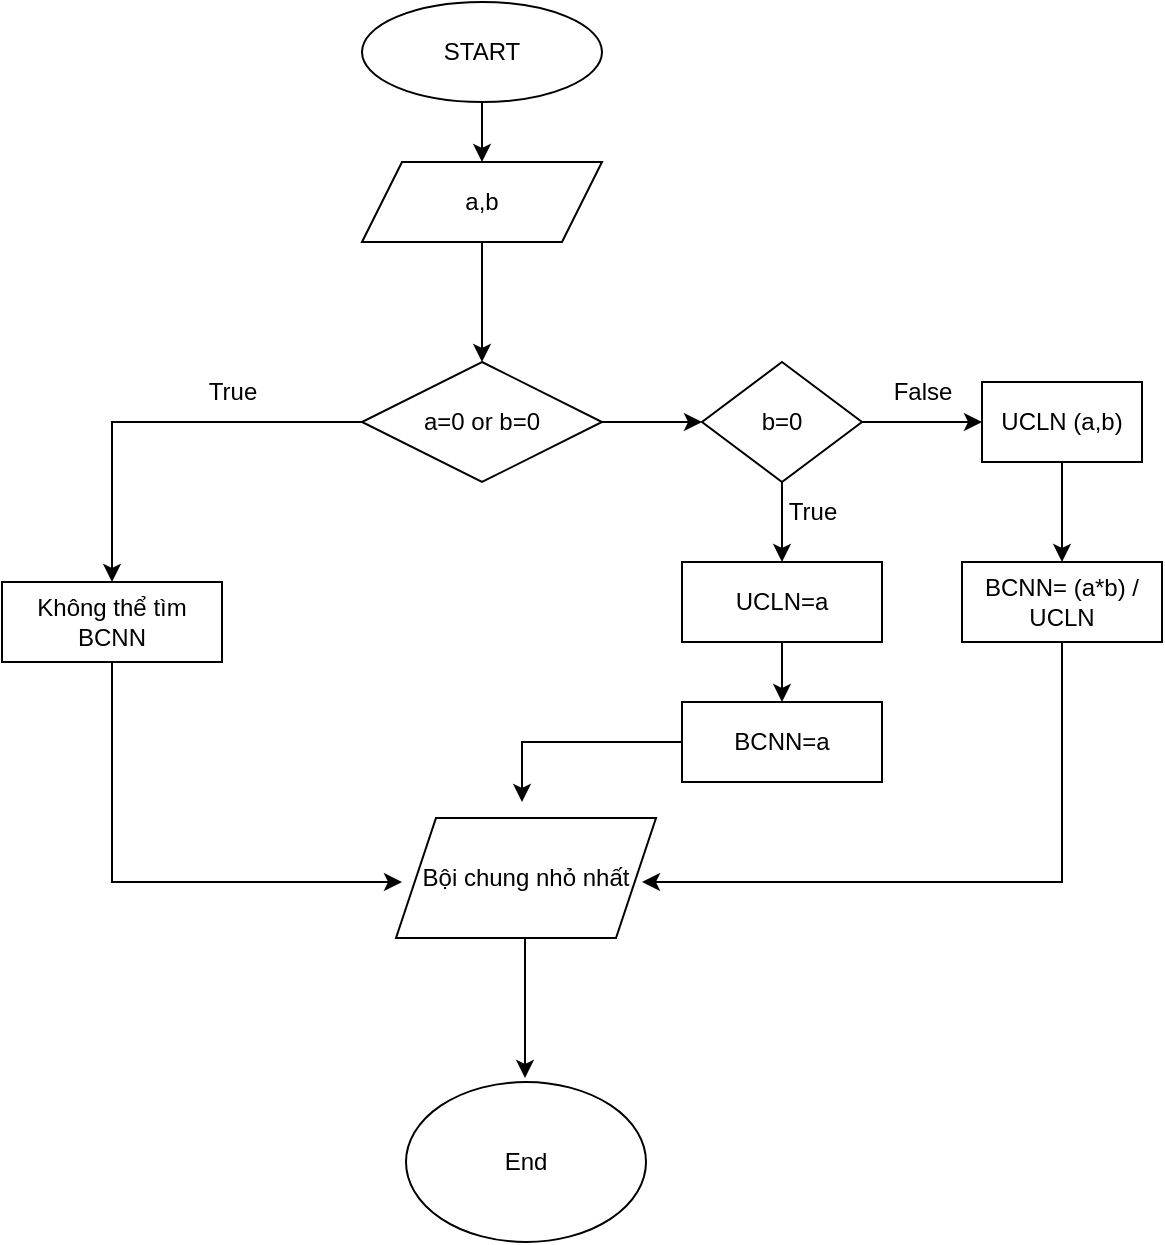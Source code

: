 <mxfile version="22.0.3" type="device">
  <diagram name="Page-1" id="W__htE5eKf2Rmj8Rvah2">
    <mxGraphModel dx="1036" dy="614" grid="1" gridSize="10" guides="1" tooltips="1" connect="1" arrows="1" fold="1" page="1" pageScale="1" pageWidth="850" pageHeight="1100" math="0" shadow="0">
      <root>
        <mxCell id="0" />
        <mxCell id="1" parent="0" />
        <mxCell id="TgVUmYHg9kqFG6j3yDWw-1" value="START" style="ellipse;whiteSpace=wrap;html=1;" parent="1" vertex="1">
          <mxGeometry x="340" y="80" width="120" height="50" as="geometry" />
        </mxCell>
        <mxCell id="TgVUmYHg9kqFG6j3yDWw-2" value="" style="endArrow=classic;html=1;rounded=0;exitX=0.5;exitY=1;exitDx=0;exitDy=0;" parent="1" source="TgVUmYHg9kqFG6j3yDWw-1" target="TgVUmYHg9kqFG6j3yDWw-3" edge="1">
          <mxGeometry width="50" height="50" relative="1" as="geometry">
            <mxPoint x="400" y="340" as="sourcePoint" />
            <mxPoint x="400" y="170" as="targetPoint" />
          </mxGeometry>
        </mxCell>
        <mxCell id="TgVUmYHg9kqFG6j3yDWw-3" value="a,b" style="shape=parallelogram;perimeter=parallelogramPerimeter;whiteSpace=wrap;html=1;fixedSize=1;" parent="1" vertex="1">
          <mxGeometry x="340" y="160" width="120" height="40" as="geometry" />
        </mxCell>
        <mxCell id="TgVUmYHg9kqFG6j3yDWw-9" style="edgeStyle=orthogonalEdgeStyle;rounded=0;orthogonalLoop=1;jettySize=auto;html=1;exitX=0;exitY=0.5;exitDx=0;exitDy=0;entryX=0.5;entryY=0;entryDx=0;entryDy=0;" parent="1" source="TgVUmYHg9kqFG6j3yDWw-4" target="TgVUmYHg9kqFG6j3yDWw-6" edge="1">
          <mxGeometry relative="1" as="geometry">
            <mxPoint x="400" y="340" as="targetPoint" />
          </mxGeometry>
        </mxCell>
        <mxCell id="TgVUmYHg9kqFG6j3yDWw-4" value="a=0 or b=0" style="rhombus;whiteSpace=wrap;html=1;" parent="1" vertex="1">
          <mxGeometry x="340" y="260" width="120" height="60" as="geometry" />
        </mxCell>
        <mxCell id="TgVUmYHg9kqFG6j3yDWw-5" value="" style="endArrow=classic;html=1;rounded=0;exitX=0.5;exitY=1;exitDx=0;exitDy=0;" parent="1" source="TgVUmYHg9kqFG6j3yDWw-3" target="TgVUmYHg9kqFG6j3yDWw-4" edge="1">
          <mxGeometry width="50" height="50" relative="1" as="geometry">
            <mxPoint x="380" y="320" as="sourcePoint" />
            <mxPoint x="430" y="270" as="targetPoint" />
          </mxGeometry>
        </mxCell>
        <mxCell id="TgVUmYHg9kqFG6j3yDWw-6" value="Không thể tìm BCNN" style="rounded=0;whiteSpace=wrap;html=1;" parent="1" vertex="1">
          <mxGeometry x="160" y="370" width="110" height="40" as="geometry" />
        </mxCell>
        <mxCell id="TgVUmYHg9kqFG6j3yDWw-13" value="True" style="text;html=1;align=center;verticalAlign=middle;resizable=0;points=[];autosize=1;strokeColor=none;fillColor=none;" parent="1" vertex="1">
          <mxGeometry x="250" y="260" width="50" height="30" as="geometry" />
        </mxCell>
        <mxCell id="TgVUmYHg9kqFG6j3yDWw-28" style="edgeStyle=orthogonalEdgeStyle;rounded=0;orthogonalLoop=1;jettySize=auto;html=1;exitX=1;exitY=0.5;exitDx=0;exitDy=0;entryX=0;entryY=0.5;entryDx=0;entryDy=0;" parent="1" source="TgVUmYHg9kqFG6j3yDWw-15" target="TgVUmYHg9kqFG6j3yDWw-27" edge="1">
          <mxGeometry relative="1" as="geometry" />
        </mxCell>
        <mxCell id="TgVUmYHg9kqFG6j3yDWw-15" value="b=0" style="rhombus;whiteSpace=wrap;html=1;" parent="1" vertex="1">
          <mxGeometry x="510" y="260" width="80" height="60" as="geometry" />
        </mxCell>
        <mxCell id="TgVUmYHg9kqFG6j3yDWw-16" value="" style="endArrow=classic;html=1;rounded=0;exitX=1;exitY=0.5;exitDx=0;exitDy=0;" parent="1" source="TgVUmYHg9kqFG6j3yDWw-4" edge="1">
          <mxGeometry width="50" height="50" relative="1" as="geometry">
            <mxPoint x="400" y="340" as="sourcePoint" />
            <mxPoint x="510" y="290" as="targetPoint" />
          </mxGeometry>
        </mxCell>
        <mxCell id="TgVUmYHg9kqFG6j3yDWw-17" value="" style="endArrow=classic;html=1;rounded=0;exitX=0.5;exitY=1;exitDx=0;exitDy=0;" parent="1" source="TgVUmYHg9kqFG6j3yDWw-15" target="TgVUmYHg9kqFG6j3yDWw-18" edge="1">
          <mxGeometry width="50" height="50" relative="1" as="geometry">
            <mxPoint x="400" y="340" as="sourcePoint" />
            <mxPoint x="620" y="290" as="targetPoint" />
          </mxGeometry>
        </mxCell>
        <mxCell id="TgVUmYHg9kqFG6j3yDWw-18" value="UCLN=a" style="rounded=0;whiteSpace=wrap;html=1;" parent="1" vertex="1">
          <mxGeometry x="500" y="360" width="100" height="40" as="geometry" />
        </mxCell>
        <mxCell id="TgVUmYHg9kqFG6j3yDWw-19" value="BCNN=a" style="rounded=0;whiteSpace=wrap;html=1;" parent="1" vertex="1">
          <mxGeometry x="500" y="430" width="100" height="40" as="geometry" />
        </mxCell>
        <mxCell id="TgVUmYHg9kqFG6j3yDWw-22" value="" style="endArrow=classic;html=1;rounded=0;exitX=0;exitY=0.5;exitDx=0;exitDy=0;" parent="1" source="TgVUmYHg9kqFG6j3yDWw-19" edge="1">
          <mxGeometry width="50" height="50" relative="1" as="geometry">
            <mxPoint x="610" y="480" as="sourcePoint" />
            <mxPoint x="420" y="480" as="targetPoint" />
            <Array as="points">
              <mxPoint x="420" y="450" />
            </Array>
          </mxGeometry>
        </mxCell>
        <mxCell id="TgVUmYHg9kqFG6j3yDWw-23" value="" style="endArrow=classic;html=1;rounded=0;entryX=0;entryY=0.5;entryDx=0;entryDy=0;exitX=0.5;exitY=1;exitDx=0;exitDy=0;" parent="1" source="TgVUmYHg9kqFG6j3yDWw-6" edge="1">
          <mxGeometry width="50" height="50" relative="1" as="geometry">
            <mxPoint x="200" y="470" as="sourcePoint" />
            <mxPoint x="360" y="520" as="targetPoint" />
            <Array as="points">
              <mxPoint x="215" y="520" />
            </Array>
          </mxGeometry>
        </mxCell>
        <mxCell id="TgVUmYHg9kqFG6j3yDWw-24" value="" style="endArrow=classic;html=1;rounded=0;entryX=0.5;entryY=0;entryDx=0;entryDy=0;exitX=0.5;exitY=1;exitDx=0;exitDy=0;" parent="1" source="TgVUmYHg9kqFG6j3yDWw-18" target="TgVUmYHg9kqFG6j3yDWw-19" edge="1">
          <mxGeometry width="50" height="50" relative="1" as="geometry">
            <mxPoint x="640" y="410" as="sourcePoint" />
            <mxPoint x="690" y="360" as="targetPoint" />
          </mxGeometry>
        </mxCell>
        <mxCell id="TgVUmYHg9kqFG6j3yDWw-26" value="True" style="text;html=1;align=center;verticalAlign=middle;resizable=0;points=[];autosize=1;strokeColor=none;fillColor=none;" parent="1" vertex="1">
          <mxGeometry x="540" y="320" width="50" height="30" as="geometry" />
        </mxCell>
        <mxCell id="TgVUmYHg9kqFG6j3yDWw-31" style="edgeStyle=orthogonalEdgeStyle;rounded=0;orthogonalLoop=1;jettySize=auto;html=1;exitX=0.5;exitY=1;exitDx=0;exitDy=0;entryX=0.5;entryY=0;entryDx=0;entryDy=0;" parent="1" source="TgVUmYHg9kqFG6j3yDWw-27" target="TgVUmYHg9kqFG6j3yDWw-30" edge="1">
          <mxGeometry relative="1" as="geometry" />
        </mxCell>
        <mxCell id="TgVUmYHg9kqFG6j3yDWw-27" value="UCLN (a,b)" style="rounded=0;whiteSpace=wrap;html=1;" parent="1" vertex="1">
          <mxGeometry x="650" y="270" width="80" height="40" as="geometry" />
        </mxCell>
        <mxCell id="TgVUmYHg9kqFG6j3yDWw-29" value="False" style="text;html=1;align=center;verticalAlign=middle;resizable=0;points=[];autosize=1;strokeColor=none;fillColor=none;" parent="1" vertex="1">
          <mxGeometry x="595" y="260" width="50" height="30" as="geometry" />
        </mxCell>
        <mxCell id="TgVUmYHg9kqFG6j3yDWw-30" value="BCNN= (a*b) / UCLN" style="rounded=0;whiteSpace=wrap;html=1;" parent="1" vertex="1">
          <mxGeometry x="640" y="360" width="100" height="40" as="geometry" />
        </mxCell>
        <mxCell id="TgVUmYHg9kqFG6j3yDWw-33" value="" style="endArrow=classic;html=1;rounded=0;exitX=0.5;exitY=1;exitDx=0;exitDy=0;" parent="1" source="TgVUmYHg9kqFG6j3yDWw-30" edge="1">
          <mxGeometry width="50" height="50" relative="1" as="geometry">
            <mxPoint x="680" y="510" as="sourcePoint" />
            <mxPoint x="480" y="520" as="targetPoint" />
            <Array as="points">
              <mxPoint x="690" y="520" />
            </Array>
          </mxGeometry>
        </mxCell>
        <mxCell id="25hvfD7frR1bwx0yF_Js-1" value="Bội chung nhỏ nhất" style="shape=parallelogram;perimeter=parallelogramPerimeter;whiteSpace=wrap;html=1;fixedSize=1;" vertex="1" parent="1">
          <mxGeometry x="357" y="488" width="130" height="60" as="geometry" />
        </mxCell>
        <mxCell id="25hvfD7frR1bwx0yF_Js-2" value="End&lt;br&gt;" style="ellipse;whiteSpace=wrap;html=1;" vertex="1" parent="1">
          <mxGeometry x="362" y="620" width="120" height="80" as="geometry" />
        </mxCell>
        <mxCell id="25hvfD7frR1bwx0yF_Js-3" value="" style="endArrow=classic;html=1;rounded=0;" edge="1" parent="1">
          <mxGeometry width="50" height="50" relative="1" as="geometry">
            <mxPoint x="421.5" y="548" as="sourcePoint" />
            <mxPoint x="421.5" y="618" as="targetPoint" />
          </mxGeometry>
        </mxCell>
      </root>
    </mxGraphModel>
  </diagram>
</mxfile>
